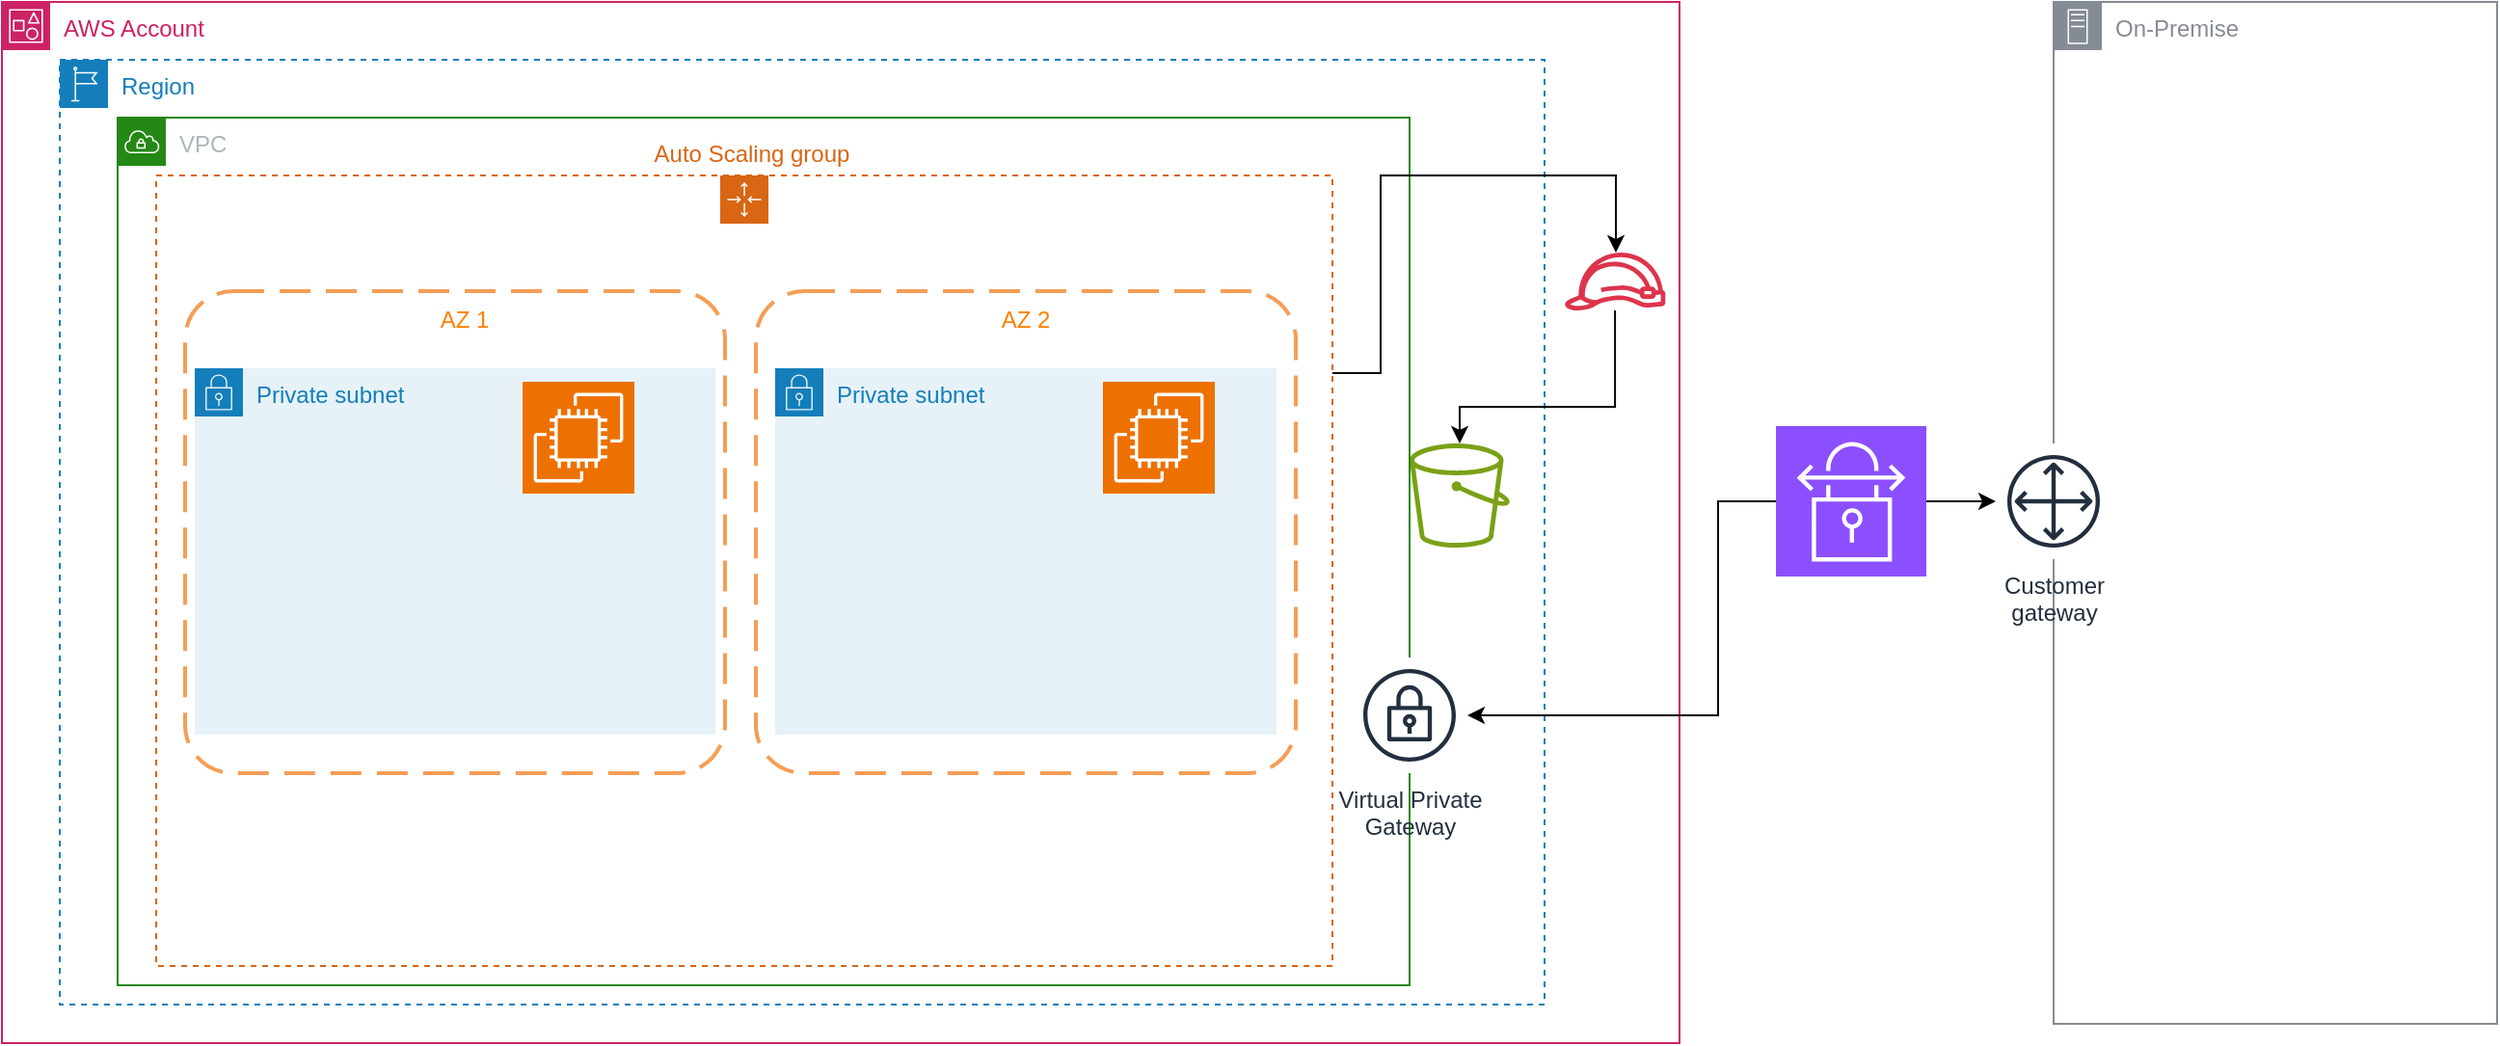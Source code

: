 <mxfile version="22.0.8" type="device">
  <diagram name="Page-1" id="JXqRYyaFR5PvzBcA_aFv">
    <mxGraphModel dx="1434" dy="844" grid="1" gridSize="10" guides="1" tooltips="1" connect="1" arrows="1" fold="1" page="1" pageScale="1" pageWidth="827" pageHeight="1169" math="0" shadow="0">
      <root>
        <mxCell id="0" />
        <mxCell id="1" parent="0" />
        <mxCell id="nOgva30NJ3S6iqEnW1f--2" value="AWS Account" style="points=[[0,0],[0.25,0],[0.5,0],[0.75,0],[1,0],[1,0.25],[1,0.5],[1,0.75],[1,1],[0.75,1],[0.5,1],[0.25,1],[0,1],[0,0.75],[0,0.5],[0,0.25]];outlineConnect=0;gradientColor=none;html=1;whiteSpace=wrap;fontSize=12;fontStyle=0;container=1;pointerEvents=0;collapsible=0;recursiveResize=0;shape=mxgraph.aws4.group;grIcon=mxgraph.aws4.group_account;strokeColor=#CD2264;fillColor=none;verticalAlign=top;align=left;spacingLeft=30;fontColor=#CD2264;dashed=0;" vertex="1" parent="1">
          <mxGeometry x="120" y="340" width="870" height="540" as="geometry" />
        </mxCell>
        <mxCell id="nOgva30NJ3S6iqEnW1f--15" value="" style="sketch=0;outlineConnect=0;fontColor=#232F3E;gradientColor=none;fillColor=#DD344C;strokeColor=none;dashed=0;verticalLabelPosition=bottom;verticalAlign=top;align=center;html=1;fontSize=12;fontStyle=0;aspect=fixed;pointerEvents=1;shape=mxgraph.aws4.role;" vertex="1" parent="nOgva30NJ3S6iqEnW1f--2">
          <mxGeometry x="810" y="130" width="53.18" height="30" as="geometry" />
        </mxCell>
        <mxCell id="nOgva30NJ3S6iqEnW1f--3" value="Region" style="points=[[0,0],[0.25,0],[0.5,0],[0.75,0],[1,0],[1,0.25],[1,0.5],[1,0.75],[1,1],[0.75,1],[0.5,1],[0.25,1],[0,1],[0,0.75],[0,0.5],[0,0.25]];outlineConnect=0;gradientColor=none;html=1;whiteSpace=wrap;fontSize=12;fontStyle=0;container=1;pointerEvents=0;collapsible=0;recursiveResize=0;shape=mxgraph.aws4.group;grIcon=mxgraph.aws4.group_region;strokeColor=#147EBA;fillColor=none;verticalAlign=top;align=left;spacingLeft=30;fontColor=#147EBA;dashed=1;" vertex="1" parent="1">
          <mxGeometry x="150" y="370" width="770" height="490" as="geometry" />
        </mxCell>
        <mxCell id="nOgva30NJ3S6iqEnW1f--14" value="" style="sketch=0;outlineConnect=0;fontColor=#232F3E;gradientColor=none;fillColor=#7AA116;strokeColor=none;dashed=0;verticalLabelPosition=bottom;verticalAlign=top;align=center;html=1;fontSize=12;fontStyle=0;aspect=fixed;pointerEvents=1;shape=mxgraph.aws4.bucket;" vertex="1" parent="nOgva30NJ3S6iqEnW1f--3">
          <mxGeometry x="700" y="199" width="51.92" height="54" as="geometry" />
        </mxCell>
        <mxCell id="nOgva30NJ3S6iqEnW1f--4" value="VPC" style="points=[[0,0],[0.25,0],[0.5,0],[0.75,0],[1,0],[1,0.25],[1,0.5],[1,0.75],[1,1],[0.75,1],[0.5,1],[0.25,1],[0,1],[0,0.75],[0,0.5],[0,0.25]];outlineConnect=0;gradientColor=none;html=1;whiteSpace=wrap;fontSize=12;fontStyle=0;container=1;pointerEvents=0;collapsible=0;recursiveResize=0;shape=mxgraph.aws4.group;grIcon=mxgraph.aws4.group_vpc;strokeColor=#248814;fillColor=none;verticalAlign=top;align=left;spacingLeft=30;fontColor=#AAB7B8;dashed=0;" vertex="1" parent="1">
          <mxGeometry x="180" y="400" width="670" height="450" as="geometry" />
        </mxCell>
        <mxCell id="nOgva30NJ3S6iqEnW1f--8" value="Auto Scaling group" style="points=[[0,0],[0.25,0],[0.5,0],[0.75,0],[1,0],[1,0.25],[1,0.5],[1,0.75],[1,1],[0.75,1],[0.5,1],[0.25,1],[0,1],[0,0.75],[0,0.5],[0,0.25]];outlineConnect=0;gradientColor=none;html=1;whiteSpace=wrap;fontSize=12;fontStyle=0;container=1;pointerEvents=0;collapsible=0;recursiveResize=0;shape=mxgraph.aws4.groupCenter;grIcon=mxgraph.aws4.group_auto_scaling_group;grStroke=1;strokeColor=#D86613;fillColor=none;verticalAlign=top;align=center;fontColor=#D86613;dashed=1;spacingTop=25;movableLabel=0;" vertex="1" parent="nOgva30NJ3S6iqEnW1f--4">
          <mxGeometry x="20" y="30" width="610" height="410" as="geometry">
            <mxPoint x="4" y="-50" as="offset" />
          </mxGeometry>
        </mxCell>
        <mxCell id="nOgva30NJ3S6iqEnW1f--12" value="Private subnet" style="points=[[0,0],[0.25,0],[0.5,0],[0.75,0],[1,0],[1,0.25],[1,0.5],[1,0.75],[1,1],[0.75,1],[0.5,1],[0.25,1],[0,1],[0,0.75],[0,0.5],[0,0.25]];outlineConnect=0;gradientColor=none;html=1;whiteSpace=wrap;fontSize=12;fontStyle=0;container=1;pointerEvents=0;collapsible=0;recursiveResize=0;shape=mxgraph.aws4.group;grIcon=mxgraph.aws4.group_security_group;grStroke=0;strokeColor=#147EBA;fillColor=#E6F2F8;verticalAlign=top;align=left;spacingLeft=30;fontColor=#147EBA;dashed=0;" vertex="1" parent="nOgva30NJ3S6iqEnW1f--8">
          <mxGeometry x="321" y="100" width="260" height="190" as="geometry" />
        </mxCell>
        <mxCell id="nOgva30NJ3S6iqEnW1f--13" value="" style="sketch=0;points=[[0,0,0],[0.25,0,0],[0.5,0,0],[0.75,0,0],[1,0,0],[0,1,0],[0.25,1,0],[0.5,1,0],[0.75,1,0],[1,1,0],[0,0.25,0],[0,0.5,0],[0,0.75,0],[1,0.25,0],[1,0.5,0],[1,0.75,0]];outlineConnect=0;fontColor=#232F3E;fillColor=#ED7100;strokeColor=#ffffff;dashed=0;verticalLabelPosition=bottom;verticalAlign=top;align=center;html=1;fontSize=12;fontStyle=0;aspect=fixed;shape=mxgraph.aws4.resourceIcon;resIcon=mxgraph.aws4.ec2;" vertex="1" parent="nOgva30NJ3S6iqEnW1f--12">
          <mxGeometry x="170" y="7" width="58" height="58" as="geometry" />
        </mxCell>
        <mxCell id="nOgva30NJ3S6iqEnW1f--26" value="" style="rounded=1;arcSize=10;dashed=1;strokeColor=#F59D56;fillColor=none;gradientColor=none;dashPattern=8 4;strokeWidth=2;" vertex="1" parent="nOgva30NJ3S6iqEnW1f--8">
          <mxGeometry x="311" y="60" width="280" height="250" as="geometry" />
        </mxCell>
        <mxCell id="nOgva30NJ3S6iqEnW1f--28" value="AZ 2" style="text;strokeColor=none;align=center;fillColor=none;html=1;verticalAlign=middle;whiteSpace=wrap;rounded=0;fontColor=#FF8000;" vertex="1" parent="nOgva30NJ3S6iqEnW1f--8">
          <mxGeometry x="421" y="60" width="60" height="30" as="geometry" />
        </mxCell>
        <mxCell id="nOgva30NJ3S6iqEnW1f--6" value="Private subnet" style="points=[[0,0],[0.25,0],[0.5,0],[0.75,0],[1,0],[1,0.25],[1,0.5],[1,0.75],[1,1],[0.75,1],[0.5,1],[0.25,1],[0,1],[0,0.75],[0,0.5],[0,0.25]];outlineConnect=0;gradientColor=none;html=1;whiteSpace=wrap;fontSize=12;fontStyle=0;container=1;pointerEvents=0;collapsible=0;recursiveResize=0;shape=mxgraph.aws4.group;grIcon=mxgraph.aws4.group_security_group;grStroke=0;strokeColor=#147EBA;fillColor=#E6F2F8;verticalAlign=top;align=left;spacingLeft=30;fontColor=#147EBA;dashed=0;" vertex="1" parent="nOgva30NJ3S6iqEnW1f--8">
          <mxGeometry x="20" y="100" width="270" height="190" as="geometry" />
        </mxCell>
        <mxCell id="nOgva30NJ3S6iqEnW1f--9" value="" style="sketch=0;points=[[0,0,0],[0.25,0,0],[0.5,0,0],[0.75,0,0],[1,0,0],[0,1,0],[0.25,1,0],[0.5,1,0],[0.75,1,0],[1,1,0],[0,0.25,0],[0,0.5,0],[0,0.75,0],[1,0.25,0],[1,0.5,0],[1,0.75,0]];outlineConnect=0;fontColor=#232F3E;fillColor=#ED7100;strokeColor=#ffffff;dashed=0;verticalLabelPosition=bottom;verticalAlign=top;align=center;html=1;fontSize=12;fontStyle=0;aspect=fixed;shape=mxgraph.aws4.resourceIcon;resIcon=mxgraph.aws4.ec2;" vertex="1" parent="nOgva30NJ3S6iqEnW1f--6">
          <mxGeometry x="170" y="7" width="58" height="58" as="geometry" />
        </mxCell>
        <mxCell id="nOgva30NJ3S6iqEnW1f--27" value="AZ 1" style="text;strokeColor=none;align=center;fillColor=none;html=1;verticalAlign=middle;whiteSpace=wrap;rounded=0;fontColor=#FF8000;" vertex="1" parent="nOgva30NJ3S6iqEnW1f--6">
          <mxGeometry x="110" y="-40" width="60" height="30" as="geometry" />
        </mxCell>
        <mxCell id="nOgva30NJ3S6iqEnW1f--25" value="" style="rounded=1;arcSize=10;dashed=1;strokeColor=#F59D56;fillColor=none;gradientColor=none;dashPattern=8 4;strokeWidth=2;" vertex="1" parent="nOgva30NJ3S6iqEnW1f--8">
          <mxGeometry x="15" y="60" width="280" height="250" as="geometry" />
        </mxCell>
        <mxCell id="nOgva30NJ3S6iqEnW1f--17" style="edgeStyle=orthogonalEdgeStyle;rounded=0;orthogonalLoop=1;jettySize=auto;html=1;exitX=1;exitY=0.25;exitDx=0;exitDy=0;" edge="1" parent="1" source="nOgva30NJ3S6iqEnW1f--8" target="nOgva30NJ3S6iqEnW1f--15">
          <mxGeometry relative="1" as="geometry">
            <Array as="points">
              <mxPoint x="835" y="533" />
              <mxPoint x="835" y="430" />
              <mxPoint x="957" y="430" />
            </Array>
          </mxGeometry>
        </mxCell>
        <mxCell id="nOgva30NJ3S6iqEnW1f--18" style="edgeStyle=orthogonalEdgeStyle;rounded=0;orthogonalLoop=1;jettySize=auto;html=1;" edge="1" parent="1" source="nOgva30NJ3S6iqEnW1f--15" target="nOgva30NJ3S6iqEnW1f--14">
          <mxGeometry relative="1" as="geometry">
            <Array as="points">
              <mxPoint x="957" y="550" />
              <mxPoint x="876" y="550" />
            </Array>
          </mxGeometry>
        </mxCell>
        <mxCell id="nOgva30NJ3S6iqEnW1f--19" value="On-Premise" style="sketch=0;outlineConnect=0;gradientColor=none;html=1;whiteSpace=wrap;fontSize=12;fontStyle=0;shape=mxgraph.aws4.group;grIcon=mxgraph.aws4.group_on_premise;strokeColor=#858B94;fillColor=none;verticalAlign=top;align=left;spacingLeft=30;fontColor=#858B94;dashed=0;" vertex="1" parent="1">
          <mxGeometry x="1184" y="340" width="230" height="530" as="geometry" />
        </mxCell>
        <mxCell id="nOgva30NJ3S6iqEnW1f--20" value="Customer&#xa;gateway" style="sketch=0;outlineConnect=0;fontColor=#232F3E;gradientColor=none;strokeColor=#232F3E;fillColor=#ffffff;dashed=0;verticalLabelPosition=bottom;verticalAlign=top;align=center;html=1;fontSize=12;fontStyle=0;aspect=fixed;shape=mxgraph.aws4.resourceIcon;resIcon=mxgraph.aws4.customer_gateway;" vertex="1" parent="1">
          <mxGeometry x="1154" y="569" width="60" height="60" as="geometry" />
        </mxCell>
        <mxCell id="nOgva30NJ3S6iqEnW1f--22" style="edgeStyle=orthogonalEdgeStyle;rounded=0;orthogonalLoop=1;jettySize=auto;html=1;" edge="1" parent="1" source="nOgva30NJ3S6iqEnW1f--21" target="nOgva30NJ3S6iqEnW1f--20">
          <mxGeometry relative="1" as="geometry" />
        </mxCell>
        <mxCell id="nOgva30NJ3S6iqEnW1f--23" style="edgeStyle=orthogonalEdgeStyle;rounded=0;orthogonalLoop=1;jettySize=auto;html=1;jumpStyle=none;" edge="1" parent="1" source="nOgva30NJ3S6iqEnW1f--21" target="nOgva30NJ3S6iqEnW1f--24">
          <mxGeometry relative="1" as="geometry">
            <mxPoint x="1050" y="730" as="targetPoint" />
            <Array as="points">
              <mxPoint x="1010" y="599" />
              <mxPoint x="1010" y="710" />
            </Array>
          </mxGeometry>
        </mxCell>
        <mxCell id="nOgva30NJ3S6iqEnW1f--21" value="" style="sketch=0;points=[[0,0,0],[0.25,0,0],[0.5,0,0],[0.75,0,0],[1,0,0],[0,1,0],[0.25,1,0],[0.5,1,0],[0.75,1,0],[1,1,0],[0,0.25,0],[0,0.5,0],[0,0.75,0],[1,0.25,0],[1,0.5,0],[1,0.75,0]];outlineConnect=0;fontColor=#232F3E;fillColor=#8C4FFF;strokeColor=#ffffff;dashed=0;verticalLabelPosition=bottom;verticalAlign=top;align=center;html=1;fontSize=12;fontStyle=0;aspect=fixed;shape=mxgraph.aws4.resourceIcon;resIcon=mxgraph.aws4.site_to_site_vpn;" vertex="1" parent="1">
          <mxGeometry x="1040" y="560" width="78" height="78" as="geometry" />
        </mxCell>
        <mxCell id="nOgva30NJ3S6iqEnW1f--24" value="Virtual Private &lt;br&gt;Gateway" style="sketch=0;outlineConnect=0;fontColor=#232F3E;gradientColor=none;strokeColor=#232F3E;fillColor=#ffffff;dashed=0;verticalLabelPosition=bottom;verticalAlign=top;align=center;html=1;fontSize=12;fontStyle=0;aspect=fixed;shape=mxgraph.aws4.resourceIcon;resIcon=mxgraph.aws4.vpn_gateway;" vertex="1" parent="1">
          <mxGeometry x="820" y="680" width="60" height="60" as="geometry" />
        </mxCell>
      </root>
    </mxGraphModel>
  </diagram>
</mxfile>
